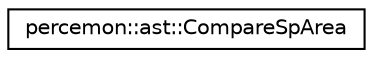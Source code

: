 digraph "Graphical Class Hierarchy"
{
 // LATEX_PDF_SIZE
  edge [fontname="Helvetica",fontsize="10",labelfontname="Helvetica",labelfontsize="10"];
  node [fontname="Helvetica",fontsize="10",shape=record];
  rankdir="LR";
  Node0 [label="percemon::ast::CompareSpArea",height=0.2,width=0.4,color="black", fillcolor="white", style="filled",URL="$structpercemon_1_1ast_1_1CompareSpArea.html",tooltip=" "];
}
